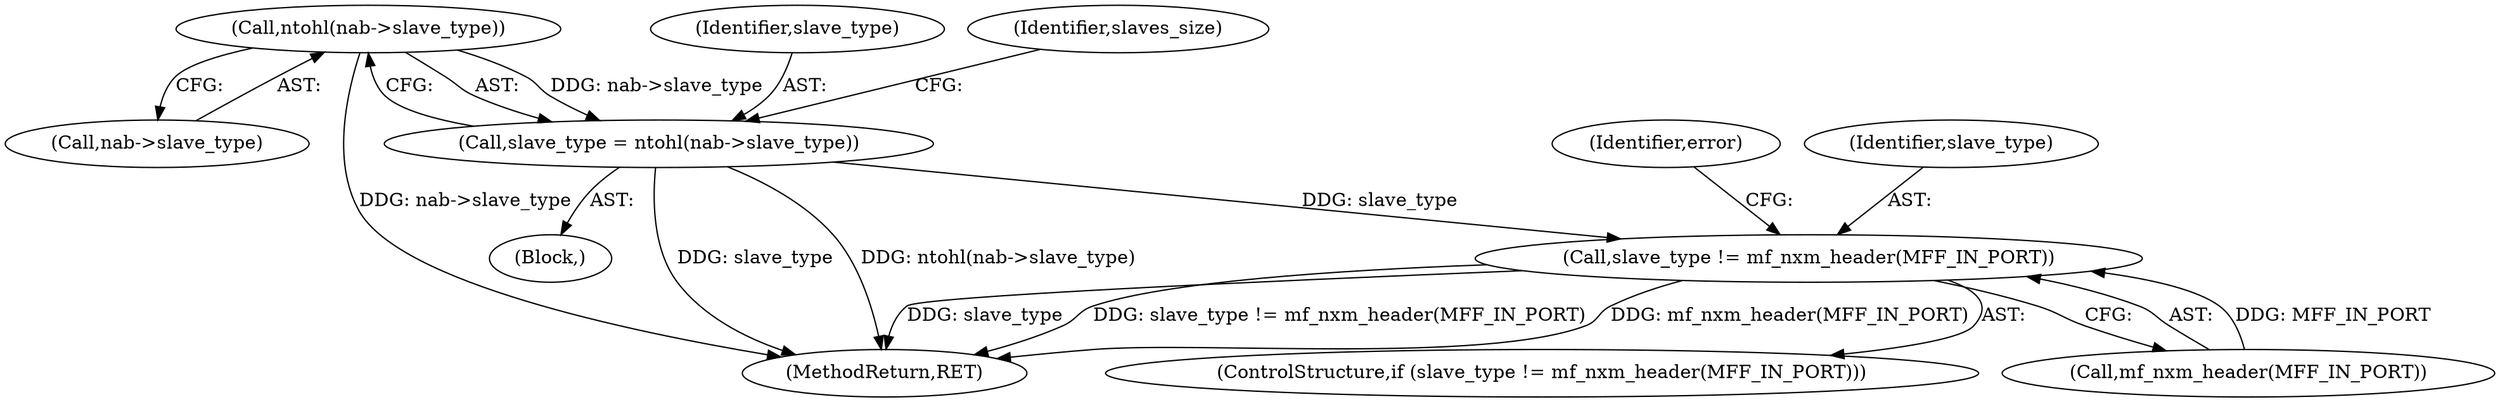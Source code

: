 digraph "0_ovs_9237a63c47bd314b807cda0bd2216264e82edbe8@pointer" {
"1000156" [label="(Call,ntohl(nab->slave_type))"];
"1000154" [label="(Call,slave_type = ntohl(nab->slave_type))"];
"1000226" [label="(Call,slave_type != mf_nxm_header(MFF_IN_PORT))"];
"1000234" [label="(Identifier,error)"];
"1000156" [label="(Call,ntohl(nab->slave_type))"];
"1000154" [label="(Call,slave_type = ntohl(nab->slave_type))"];
"1000157" [label="(Call,nab->slave_type)"];
"1000155" [label="(Identifier,slave_type)"];
"1000226" [label="(Call,slave_type != mf_nxm_header(MFF_IN_PORT))"];
"1000227" [label="(Identifier,slave_type)"];
"1000228" [label="(Call,mf_nxm_header(MFF_IN_PORT))"];
"1000161" [label="(Identifier,slaves_size)"];
"1000413" [label="(MethodReturn,RET)"];
"1000106" [label="(Block,)"];
"1000225" [label="(ControlStructure,if (slave_type != mf_nxm_header(MFF_IN_PORT)))"];
"1000156" -> "1000154"  [label="AST: "];
"1000156" -> "1000157"  [label="CFG: "];
"1000157" -> "1000156"  [label="AST: "];
"1000154" -> "1000156"  [label="CFG: "];
"1000156" -> "1000413"  [label="DDG: nab->slave_type"];
"1000156" -> "1000154"  [label="DDG: nab->slave_type"];
"1000154" -> "1000106"  [label="AST: "];
"1000155" -> "1000154"  [label="AST: "];
"1000161" -> "1000154"  [label="CFG: "];
"1000154" -> "1000413"  [label="DDG: slave_type"];
"1000154" -> "1000413"  [label="DDG: ntohl(nab->slave_type)"];
"1000154" -> "1000226"  [label="DDG: slave_type"];
"1000226" -> "1000225"  [label="AST: "];
"1000226" -> "1000228"  [label="CFG: "];
"1000227" -> "1000226"  [label="AST: "];
"1000228" -> "1000226"  [label="AST: "];
"1000234" -> "1000226"  [label="CFG: "];
"1000226" -> "1000413"  [label="DDG: slave_type"];
"1000226" -> "1000413"  [label="DDG: slave_type != mf_nxm_header(MFF_IN_PORT)"];
"1000226" -> "1000413"  [label="DDG: mf_nxm_header(MFF_IN_PORT)"];
"1000228" -> "1000226"  [label="DDG: MFF_IN_PORT"];
}
